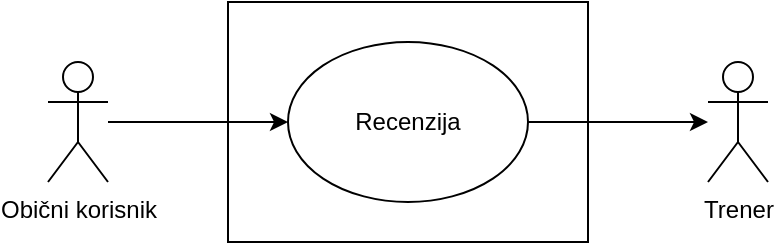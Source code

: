 <mxfile version="24.8.3">
  <diagram name="Page-1" id="924dohbuH_Oe8iANkcs4">
    <mxGraphModel dx="626" dy="416" grid="1" gridSize="10" guides="1" tooltips="1" connect="1" arrows="1" fold="1" page="1" pageScale="1" pageWidth="827" pageHeight="1169" math="0" shadow="0">
      <root>
        <mxCell id="0" />
        <mxCell id="1" parent="0" />
        <mxCell id="i3iJV8fuebZiY-3vzbVX-1" value="" style="rounded=0;whiteSpace=wrap;html=1;" vertex="1" parent="1">
          <mxGeometry x="270" y="150" width="180" height="120" as="geometry" />
        </mxCell>
        <mxCell id="i3iJV8fuebZiY-3vzbVX-7" value="&amp;lt;&amp;lt;Include&amp;gt;&amp;gt;" style="rounded=0;orthogonalLoop=1;jettySize=auto;html=1;dashed=1;endArrow=none;endFill=0;startArrow=classic;startFill=1;" edge="1" parent="1" target="i3iJV8fuebZiY-3vzbVX-6">
          <mxGeometry relative="1" as="geometry">
            <mxPoint x="329.864" y="180.544" as="sourcePoint" />
          </mxGeometry>
        </mxCell>
        <mxCell id="i3iJV8fuebZiY-3vzbVX-16" value="" style="edgeStyle=orthogonalEdgeStyle;rounded=0;orthogonalLoop=1;jettySize=auto;html=1;endArrow=none;endFill=0;startArrow=classic;startFill=1;" edge="1" parent="1" source="i3iJV8fuebZiY-3vzbVX-9" target="i3iJV8fuebZiY-3vzbVX-14">
          <mxGeometry relative="1" as="geometry" />
        </mxCell>
        <mxCell id="i3iJV8fuebZiY-3vzbVX-9" value="Trener" style="shape=umlActor;verticalLabelPosition=bottom;verticalAlign=top;html=1;outlineConnect=0;" vertex="1" parent="1">
          <mxGeometry x="510" y="180" width="30" height="60" as="geometry" />
        </mxCell>
        <mxCell id="i3iJV8fuebZiY-3vzbVX-15" value="" style="edgeStyle=orthogonalEdgeStyle;rounded=0;orthogonalLoop=1;jettySize=auto;html=1;endArrow=classic;endFill=1;" edge="1" parent="1" source="i3iJV8fuebZiY-3vzbVX-12" target="i3iJV8fuebZiY-3vzbVX-14">
          <mxGeometry relative="1" as="geometry" />
        </mxCell>
        <mxCell id="i3iJV8fuebZiY-3vzbVX-12" value="Obični korisnik" style="shape=umlActor;verticalLabelPosition=bottom;verticalAlign=top;html=1;outlineConnect=0;" vertex="1" parent="1">
          <mxGeometry x="180" y="180" width="30" height="60" as="geometry" />
        </mxCell>
        <mxCell id="i3iJV8fuebZiY-3vzbVX-14" value="Recenzija" style="ellipse;whiteSpace=wrap;html=1;" vertex="1" parent="1">
          <mxGeometry x="300" y="170" width="120" height="80" as="geometry" />
        </mxCell>
        <mxCell id="i3iJV8fuebZiY-3vzbVX-23" value="" style="edgeStyle=orthogonalEdgeStyle;rounded=0;orthogonalLoop=1;jettySize=auto;html=1;" edge="1" parent="1" source="i3iJV8fuebZiY-3vzbVX-21">
          <mxGeometry relative="1" as="geometry">
            <mxPoint x="300.0" y="340" as="targetPoint" />
          </mxGeometry>
        </mxCell>
      </root>
    </mxGraphModel>
  </diagram>
</mxfile>
